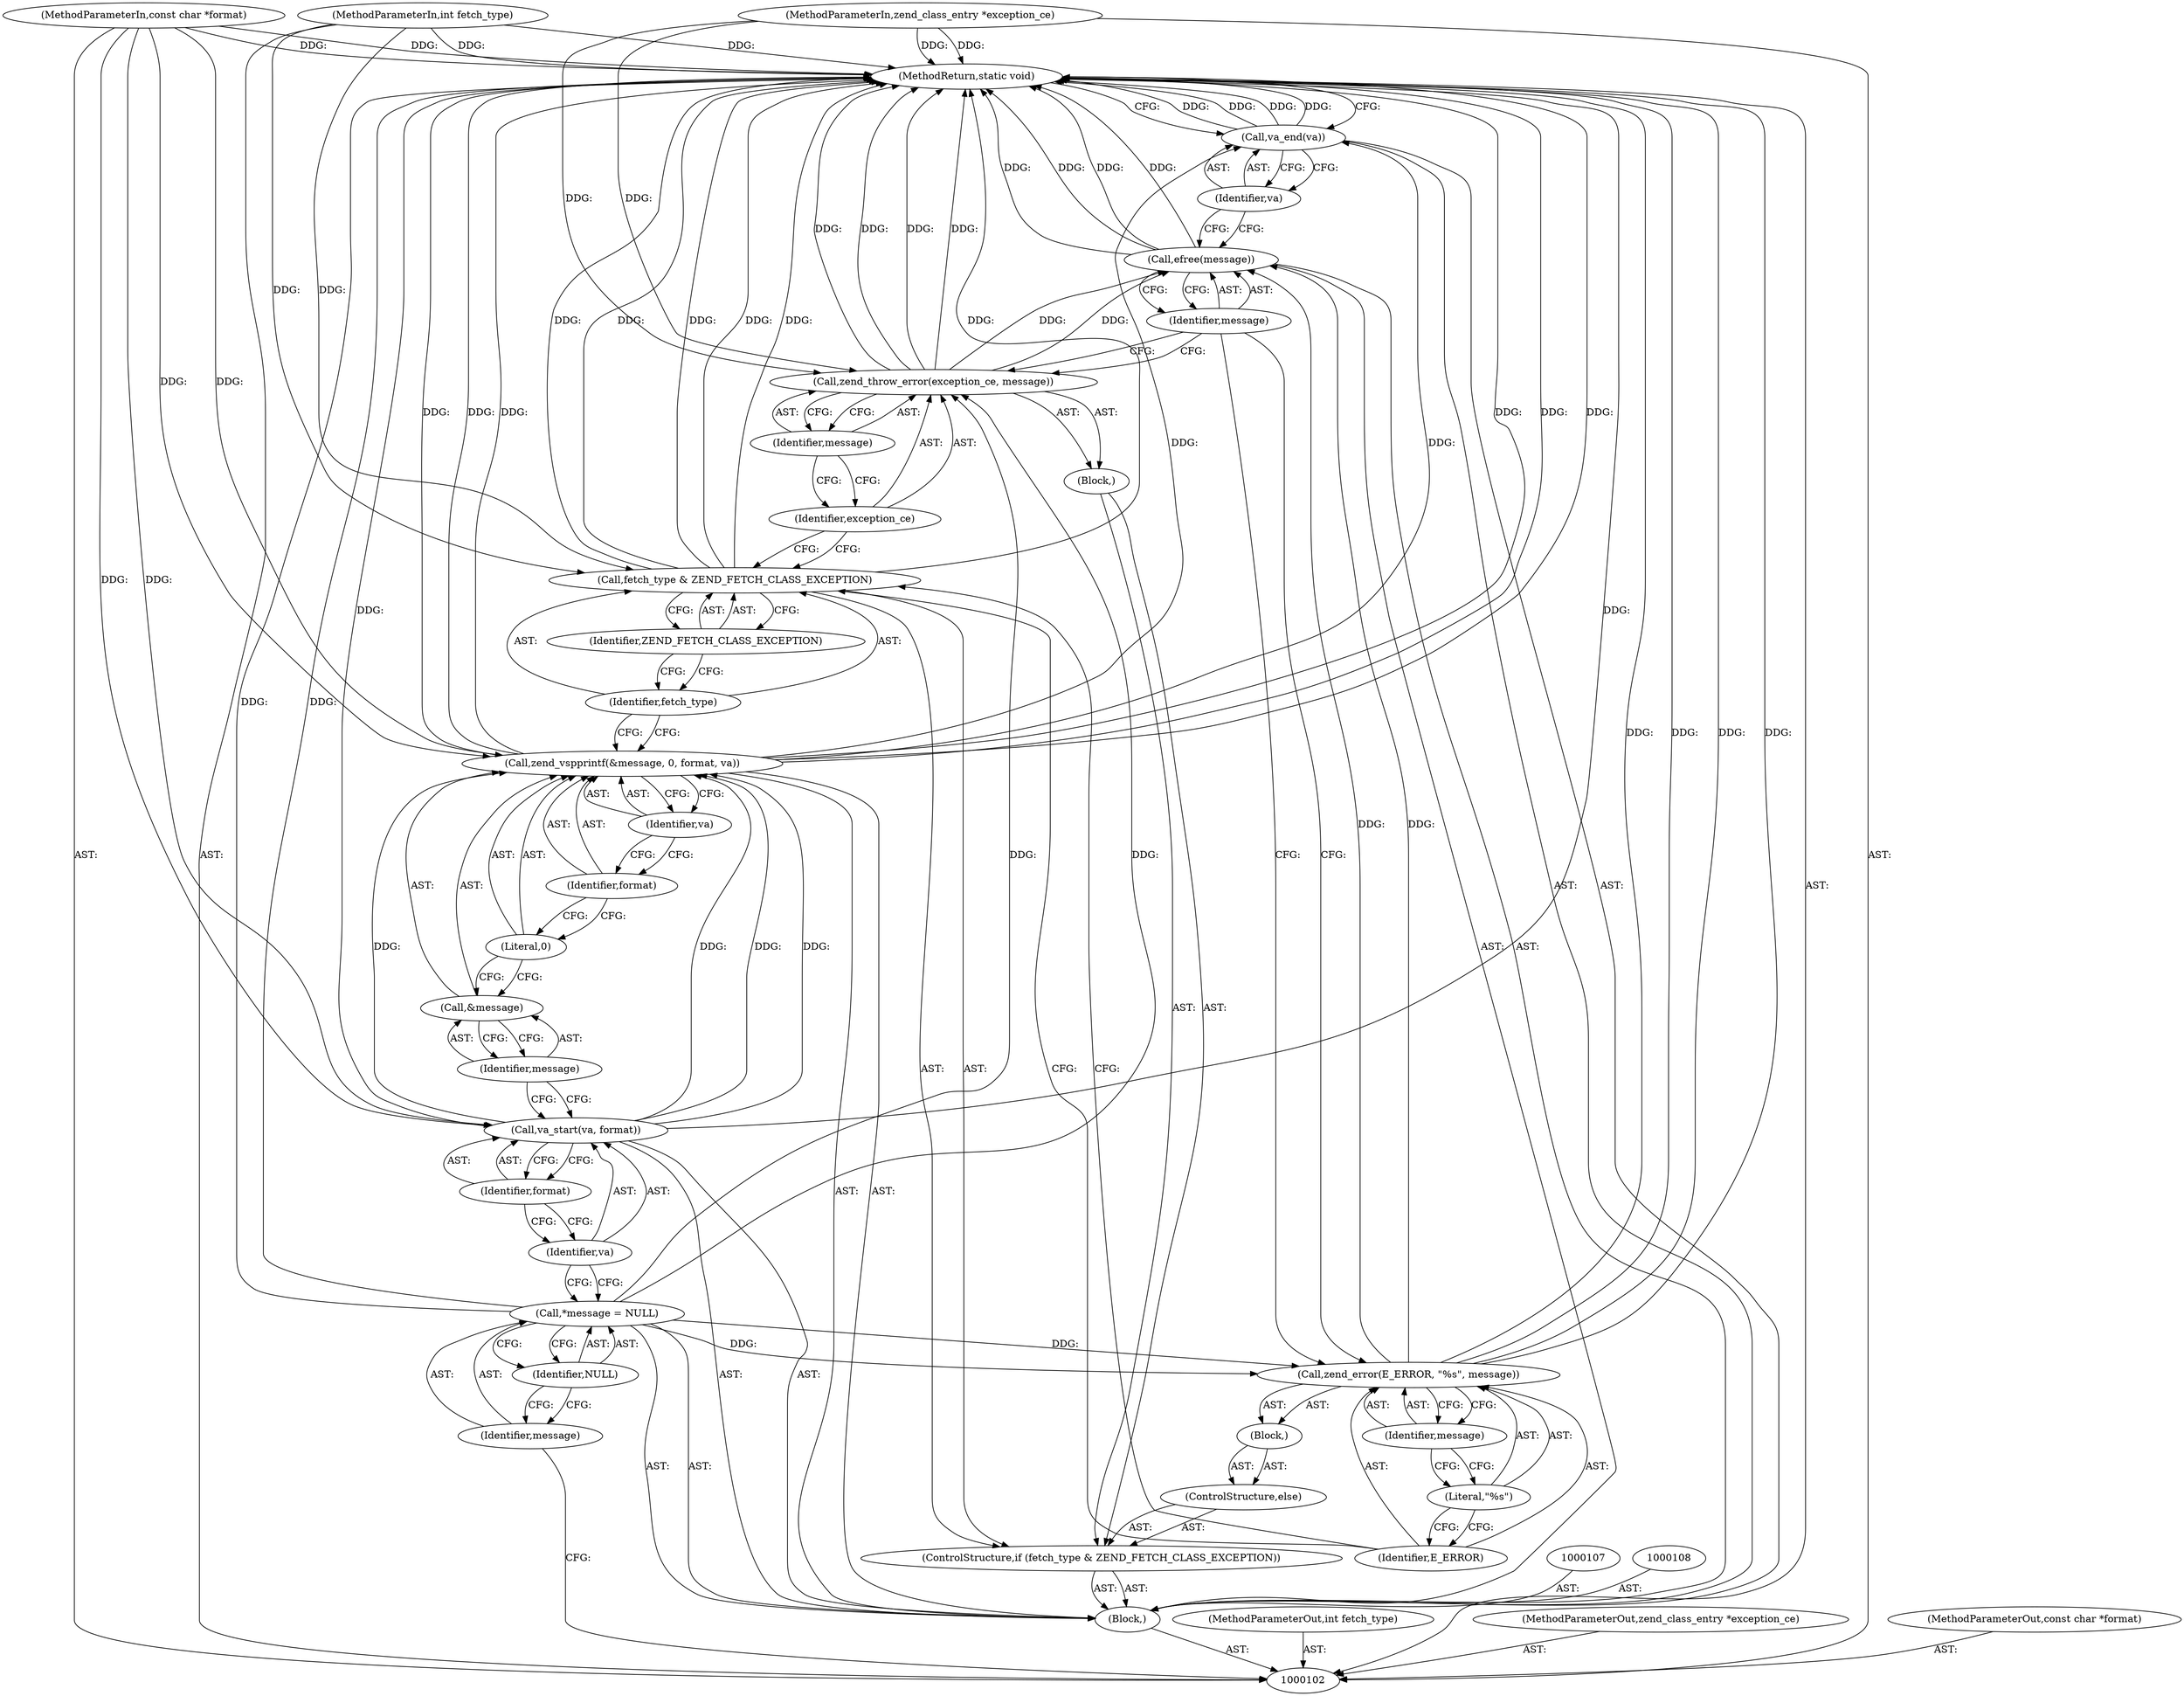 digraph "1_php-src_b101a6bbd4f2181c360bd38e7683df4a03cba83e" {
"1000139" [label="(MethodReturn,static void)"];
"1000103" [label="(MethodParameterIn,int fetch_type)"];
"1000194" [label="(MethodParameterOut,int fetch_type)"];
"1000104" [label="(MethodParameterIn,zend_class_entry *exception_ce)"];
"1000195" [label="(MethodParameterOut,zend_class_entry *exception_ce)"];
"1000105" [label="(MethodParameterIn,const char *format)"];
"1000196" [label="(MethodParameterOut,const char *format)"];
"1000127" [label="(Identifier,exception_ce)"];
"1000126" [label="(Call,zend_throw_error(exception_ce, message))"];
"1000128" [label="(Identifier,message)"];
"1000129" [label="(ControlStructure,else)"];
"1000130" [label="(Block,)"];
"1000132" [label="(Identifier,E_ERROR)"];
"1000133" [label="(Literal,\"%s\")"];
"1000134" [label="(Identifier,message)"];
"1000131" [label="(Call,zend_error(E_ERROR, \"%s\", message))"];
"1000135" [label="(Call,efree(message))"];
"1000136" [label="(Identifier,message)"];
"1000137" [label="(Call,va_end(va))"];
"1000138" [label="(Identifier,va)"];
"1000106" [label="(Block,)"];
"1000111" [label="(Identifier,NULL)"];
"1000109" [label="(Call,*message = NULL)"];
"1000110" [label="(Identifier,message)"];
"1000112" [label="(Call,va_start(va, format))"];
"1000113" [label="(Identifier,va)"];
"1000114" [label="(Identifier,format)"];
"1000116" [label="(Call,&message)"];
"1000117" [label="(Identifier,message)"];
"1000115" [label="(Call,zend_vspprintf(&message, 0, format, va))"];
"1000118" [label="(Literal,0)"];
"1000119" [label="(Identifier,format)"];
"1000120" [label="(Identifier,va)"];
"1000124" [label="(Identifier,ZEND_FETCH_CLASS_EXCEPTION)"];
"1000121" [label="(ControlStructure,if (fetch_type & ZEND_FETCH_CLASS_EXCEPTION))"];
"1000125" [label="(Block,)"];
"1000122" [label="(Call,fetch_type & ZEND_FETCH_CLASS_EXCEPTION)"];
"1000123" [label="(Identifier,fetch_type)"];
"1000139" -> "1000102"  [label="AST: "];
"1000139" -> "1000137"  [label="CFG: "];
"1000126" -> "1000139"  [label="DDG: "];
"1000126" -> "1000139"  [label="DDG: "];
"1000104" -> "1000139"  [label="DDG: "];
"1000105" -> "1000139"  [label="DDG: "];
"1000103" -> "1000139"  [label="DDG: "];
"1000115" -> "1000139"  [label="DDG: "];
"1000115" -> "1000139"  [label="DDG: "];
"1000115" -> "1000139"  [label="DDG: "];
"1000112" -> "1000139"  [label="DDG: "];
"1000135" -> "1000139"  [label="DDG: "];
"1000135" -> "1000139"  [label="DDG: "];
"1000137" -> "1000139"  [label="DDG: "];
"1000137" -> "1000139"  [label="DDG: "];
"1000122" -> "1000139"  [label="DDG: "];
"1000122" -> "1000139"  [label="DDG: "];
"1000122" -> "1000139"  [label="DDG: "];
"1000131" -> "1000139"  [label="DDG: "];
"1000131" -> "1000139"  [label="DDG: "];
"1000109" -> "1000139"  [label="DDG: "];
"1000103" -> "1000102"  [label="AST: "];
"1000103" -> "1000139"  [label="DDG: "];
"1000103" -> "1000122"  [label="DDG: "];
"1000194" -> "1000102"  [label="AST: "];
"1000104" -> "1000102"  [label="AST: "];
"1000104" -> "1000139"  [label="DDG: "];
"1000104" -> "1000126"  [label="DDG: "];
"1000195" -> "1000102"  [label="AST: "];
"1000105" -> "1000102"  [label="AST: "];
"1000105" -> "1000139"  [label="DDG: "];
"1000105" -> "1000112"  [label="DDG: "];
"1000105" -> "1000115"  [label="DDG: "];
"1000196" -> "1000102"  [label="AST: "];
"1000127" -> "1000126"  [label="AST: "];
"1000127" -> "1000122"  [label="CFG: "];
"1000128" -> "1000127"  [label="CFG: "];
"1000126" -> "1000125"  [label="AST: "];
"1000126" -> "1000128"  [label="CFG: "];
"1000127" -> "1000126"  [label="AST: "];
"1000128" -> "1000126"  [label="AST: "];
"1000136" -> "1000126"  [label="CFG: "];
"1000126" -> "1000139"  [label="DDG: "];
"1000126" -> "1000139"  [label="DDG: "];
"1000104" -> "1000126"  [label="DDG: "];
"1000109" -> "1000126"  [label="DDG: "];
"1000126" -> "1000135"  [label="DDG: "];
"1000128" -> "1000126"  [label="AST: "];
"1000128" -> "1000127"  [label="CFG: "];
"1000126" -> "1000128"  [label="CFG: "];
"1000129" -> "1000121"  [label="AST: "];
"1000130" -> "1000129"  [label="AST: "];
"1000130" -> "1000129"  [label="AST: "];
"1000131" -> "1000130"  [label="AST: "];
"1000132" -> "1000131"  [label="AST: "];
"1000132" -> "1000122"  [label="CFG: "];
"1000133" -> "1000132"  [label="CFG: "];
"1000133" -> "1000131"  [label="AST: "];
"1000133" -> "1000132"  [label="CFG: "];
"1000134" -> "1000133"  [label="CFG: "];
"1000134" -> "1000131"  [label="AST: "];
"1000134" -> "1000133"  [label="CFG: "];
"1000131" -> "1000134"  [label="CFG: "];
"1000131" -> "1000130"  [label="AST: "];
"1000131" -> "1000134"  [label="CFG: "];
"1000132" -> "1000131"  [label="AST: "];
"1000133" -> "1000131"  [label="AST: "];
"1000134" -> "1000131"  [label="AST: "];
"1000136" -> "1000131"  [label="CFG: "];
"1000131" -> "1000139"  [label="DDG: "];
"1000131" -> "1000139"  [label="DDG: "];
"1000109" -> "1000131"  [label="DDG: "];
"1000131" -> "1000135"  [label="DDG: "];
"1000135" -> "1000106"  [label="AST: "];
"1000135" -> "1000136"  [label="CFG: "];
"1000136" -> "1000135"  [label="AST: "];
"1000138" -> "1000135"  [label="CFG: "];
"1000135" -> "1000139"  [label="DDG: "];
"1000135" -> "1000139"  [label="DDG: "];
"1000131" -> "1000135"  [label="DDG: "];
"1000126" -> "1000135"  [label="DDG: "];
"1000136" -> "1000135"  [label="AST: "];
"1000136" -> "1000126"  [label="CFG: "];
"1000136" -> "1000131"  [label="CFG: "];
"1000135" -> "1000136"  [label="CFG: "];
"1000137" -> "1000106"  [label="AST: "];
"1000137" -> "1000138"  [label="CFG: "];
"1000138" -> "1000137"  [label="AST: "];
"1000139" -> "1000137"  [label="CFG: "];
"1000137" -> "1000139"  [label="DDG: "];
"1000137" -> "1000139"  [label="DDG: "];
"1000115" -> "1000137"  [label="DDG: "];
"1000138" -> "1000137"  [label="AST: "];
"1000138" -> "1000135"  [label="CFG: "];
"1000137" -> "1000138"  [label="CFG: "];
"1000106" -> "1000102"  [label="AST: "];
"1000107" -> "1000106"  [label="AST: "];
"1000108" -> "1000106"  [label="AST: "];
"1000109" -> "1000106"  [label="AST: "];
"1000112" -> "1000106"  [label="AST: "];
"1000115" -> "1000106"  [label="AST: "];
"1000121" -> "1000106"  [label="AST: "];
"1000135" -> "1000106"  [label="AST: "];
"1000137" -> "1000106"  [label="AST: "];
"1000111" -> "1000109"  [label="AST: "];
"1000111" -> "1000110"  [label="CFG: "];
"1000109" -> "1000111"  [label="CFG: "];
"1000109" -> "1000106"  [label="AST: "];
"1000109" -> "1000111"  [label="CFG: "];
"1000110" -> "1000109"  [label="AST: "];
"1000111" -> "1000109"  [label="AST: "];
"1000113" -> "1000109"  [label="CFG: "];
"1000109" -> "1000139"  [label="DDG: "];
"1000109" -> "1000126"  [label="DDG: "];
"1000109" -> "1000131"  [label="DDG: "];
"1000110" -> "1000109"  [label="AST: "];
"1000110" -> "1000102"  [label="CFG: "];
"1000111" -> "1000110"  [label="CFG: "];
"1000112" -> "1000106"  [label="AST: "];
"1000112" -> "1000114"  [label="CFG: "];
"1000113" -> "1000112"  [label="AST: "];
"1000114" -> "1000112"  [label="AST: "];
"1000117" -> "1000112"  [label="CFG: "];
"1000112" -> "1000139"  [label="DDG: "];
"1000105" -> "1000112"  [label="DDG: "];
"1000112" -> "1000115"  [label="DDG: "];
"1000112" -> "1000115"  [label="DDG: "];
"1000113" -> "1000112"  [label="AST: "];
"1000113" -> "1000109"  [label="CFG: "];
"1000114" -> "1000113"  [label="CFG: "];
"1000114" -> "1000112"  [label="AST: "];
"1000114" -> "1000113"  [label="CFG: "];
"1000112" -> "1000114"  [label="CFG: "];
"1000116" -> "1000115"  [label="AST: "];
"1000116" -> "1000117"  [label="CFG: "];
"1000117" -> "1000116"  [label="AST: "];
"1000118" -> "1000116"  [label="CFG: "];
"1000117" -> "1000116"  [label="AST: "];
"1000117" -> "1000112"  [label="CFG: "];
"1000116" -> "1000117"  [label="CFG: "];
"1000115" -> "1000106"  [label="AST: "];
"1000115" -> "1000120"  [label="CFG: "];
"1000116" -> "1000115"  [label="AST: "];
"1000118" -> "1000115"  [label="AST: "];
"1000119" -> "1000115"  [label="AST: "];
"1000120" -> "1000115"  [label="AST: "];
"1000123" -> "1000115"  [label="CFG: "];
"1000115" -> "1000139"  [label="DDG: "];
"1000115" -> "1000139"  [label="DDG: "];
"1000115" -> "1000139"  [label="DDG: "];
"1000112" -> "1000115"  [label="DDG: "];
"1000112" -> "1000115"  [label="DDG: "];
"1000105" -> "1000115"  [label="DDG: "];
"1000115" -> "1000137"  [label="DDG: "];
"1000118" -> "1000115"  [label="AST: "];
"1000118" -> "1000116"  [label="CFG: "];
"1000119" -> "1000118"  [label="CFG: "];
"1000119" -> "1000115"  [label="AST: "];
"1000119" -> "1000118"  [label="CFG: "];
"1000120" -> "1000119"  [label="CFG: "];
"1000120" -> "1000115"  [label="AST: "];
"1000120" -> "1000119"  [label="CFG: "];
"1000115" -> "1000120"  [label="CFG: "];
"1000124" -> "1000122"  [label="AST: "];
"1000124" -> "1000123"  [label="CFG: "];
"1000122" -> "1000124"  [label="CFG: "];
"1000121" -> "1000106"  [label="AST: "];
"1000122" -> "1000121"  [label="AST: "];
"1000125" -> "1000121"  [label="AST: "];
"1000129" -> "1000121"  [label="AST: "];
"1000125" -> "1000121"  [label="AST: "];
"1000126" -> "1000125"  [label="AST: "];
"1000122" -> "1000121"  [label="AST: "];
"1000122" -> "1000124"  [label="CFG: "];
"1000123" -> "1000122"  [label="AST: "];
"1000124" -> "1000122"  [label="AST: "];
"1000127" -> "1000122"  [label="CFG: "];
"1000132" -> "1000122"  [label="CFG: "];
"1000122" -> "1000139"  [label="DDG: "];
"1000122" -> "1000139"  [label="DDG: "];
"1000122" -> "1000139"  [label="DDG: "];
"1000103" -> "1000122"  [label="DDG: "];
"1000123" -> "1000122"  [label="AST: "];
"1000123" -> "1000115"  [label="CFG: "];
"1000124" -> "1000123"  [label="CFG: "];
}
